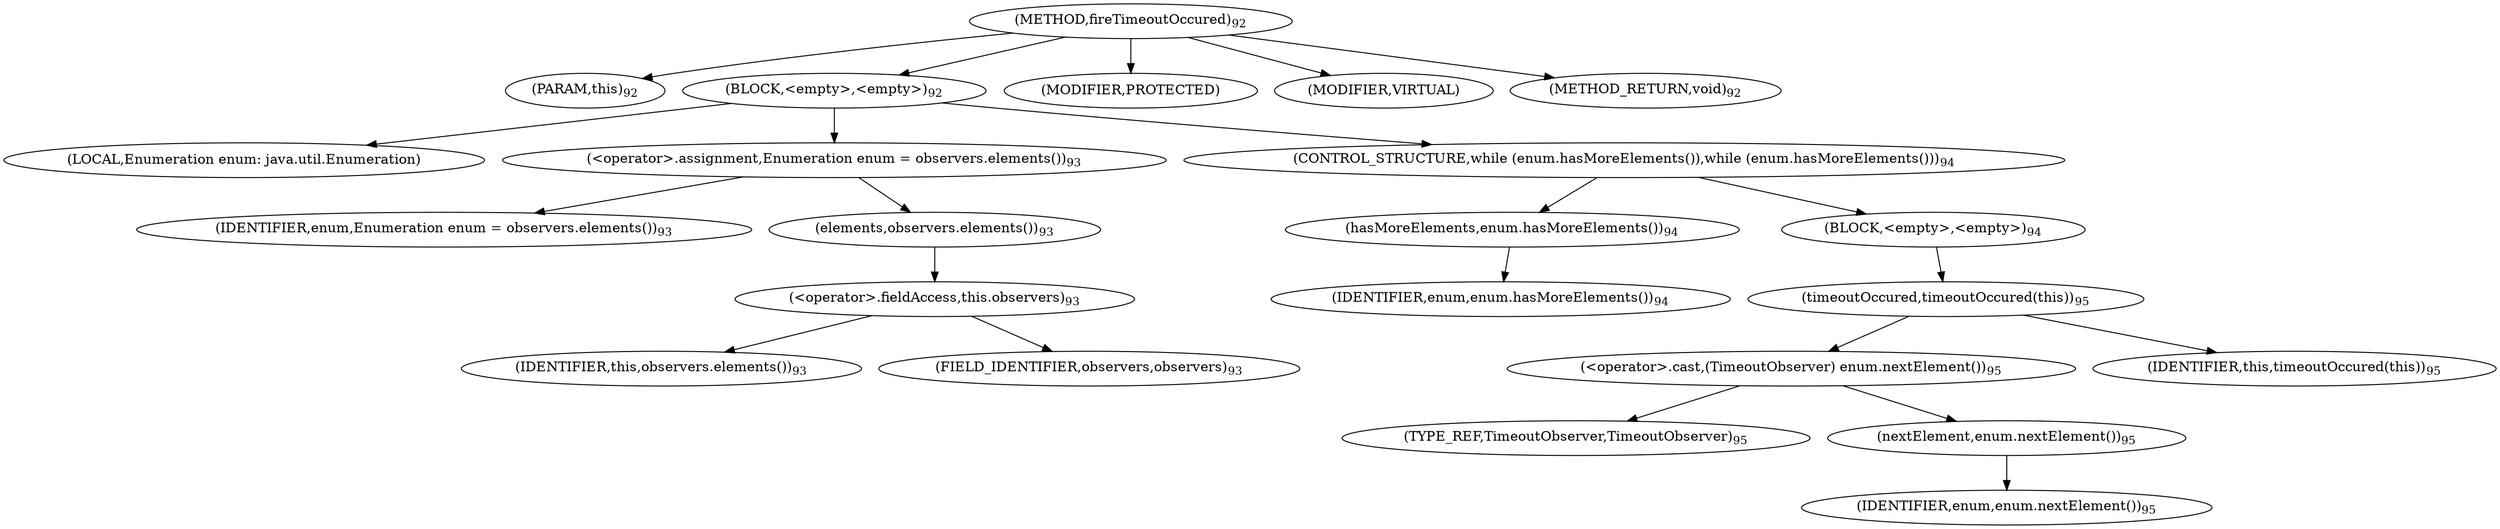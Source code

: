 digraph "fireTimeoutOccured" {  
"110" [label = <(METHOD,fireTimeoutOccured)<SUB>92</SUB>> ]
"6" [label = <(PARAM,this)<SUB>92</SUB>> ]
"111" [label = <(BLOCK,&lt;empty&gt;,&lt;empty&gt;)<SUB>92</SUB>> ]
"112" [label = <(LOCAL,Enumeration enum: java.util.Enumeration)> ]
"113" [label = <(&lt;operator&gt;.assignment,Enumeration enum = observers.elements())<SUB>93</SUB>> ]
"114" [label = <(IDENTIFIER,enum,Enumeration enum = observers.elements())<SUB>93</SUB>> ]
"115" [label = <(elements,observers.elements())<SUB>93</SUB>> ]
"116" [label = <(&lt;operator&gt;.fieldAccess,this.observers)<SUB>93</SUB>> ]
"117" [label = <(IDENTIFIER,this,observers.elements())<SUB>93</SUB>> ]
"118" [label = <(FIELD_IDENTIFIER,observers,observers)<SUB>93</SUB>> ]
"119" [label = <(CONTROL_STRUCTURE,while (enum.hasMoreElements()),while (enum.hasMoreElements()))<SUB>94</SUB>> ]
"120" [label = <(hasMoreElements,enum.hasMoreElements())<SUB>94</SUB>> ]
"121" [label = <(IDENTIFIER,enum,enum.hasMoreElements())<SUB>94</SUB>> ]
"122" [label = <(BLOCK,&lt;empty&gt;,&lt;empty&gt;)<SUB>94</SUB>> ]
"123" [label = <(timeoutOccured,timeoutOccured(this))<SUB>95</SUB>> ]
"124" [label = <(&lt;operator&gt;.cast,(TimeoutObserver) enum.nextElement())<SUB>95</SUB>> ]
"125" [label = <(TYPE_REF,TimeoutObserver,TimeoutObserver)<SUB>95</SUB>> ]
"126" [label = <(nextElement,enum.nextElement())<SUB>95</SUB>> ]
"127" [label = <(IDENTIFIER,enum,enum.nextElement())<SUB>95</SUB>> ]
"5" [label = <(IDENTIFIER,this,timeoutOccured(this))<SUB>95</SUB>> ]
"128" [label = <(MODIFIER,PROTECTED)> ]
"129" [label = <(MODIFIER,VIRTUAL)> ]
"130" [label = <(METHOD_RETURN,void)<SUB>92</SUB>> ]
  "110" -> "6" 
  "110" -> "111" 
  "110" -> "128" 
  "110" -> "129" 
  "110" -> "130" 
  "111" -> "112" 
  "111" -> "113" 
  "111" -> "119" 
  "113" -> "114" 
  "113" -> "115" 
  "115" -> "116" 
  "116" -> "117" 
  "116" -> "118" 
  "119" -> "120" 
  "119" -> "122" 
  "120" -> "121" 
  "122" -> "123" 
  "123" -> "124" 
  "123" -> "5" 
  "124" -> "125" 
  "124" -> "126" 
  "126" -> "127" 
}
